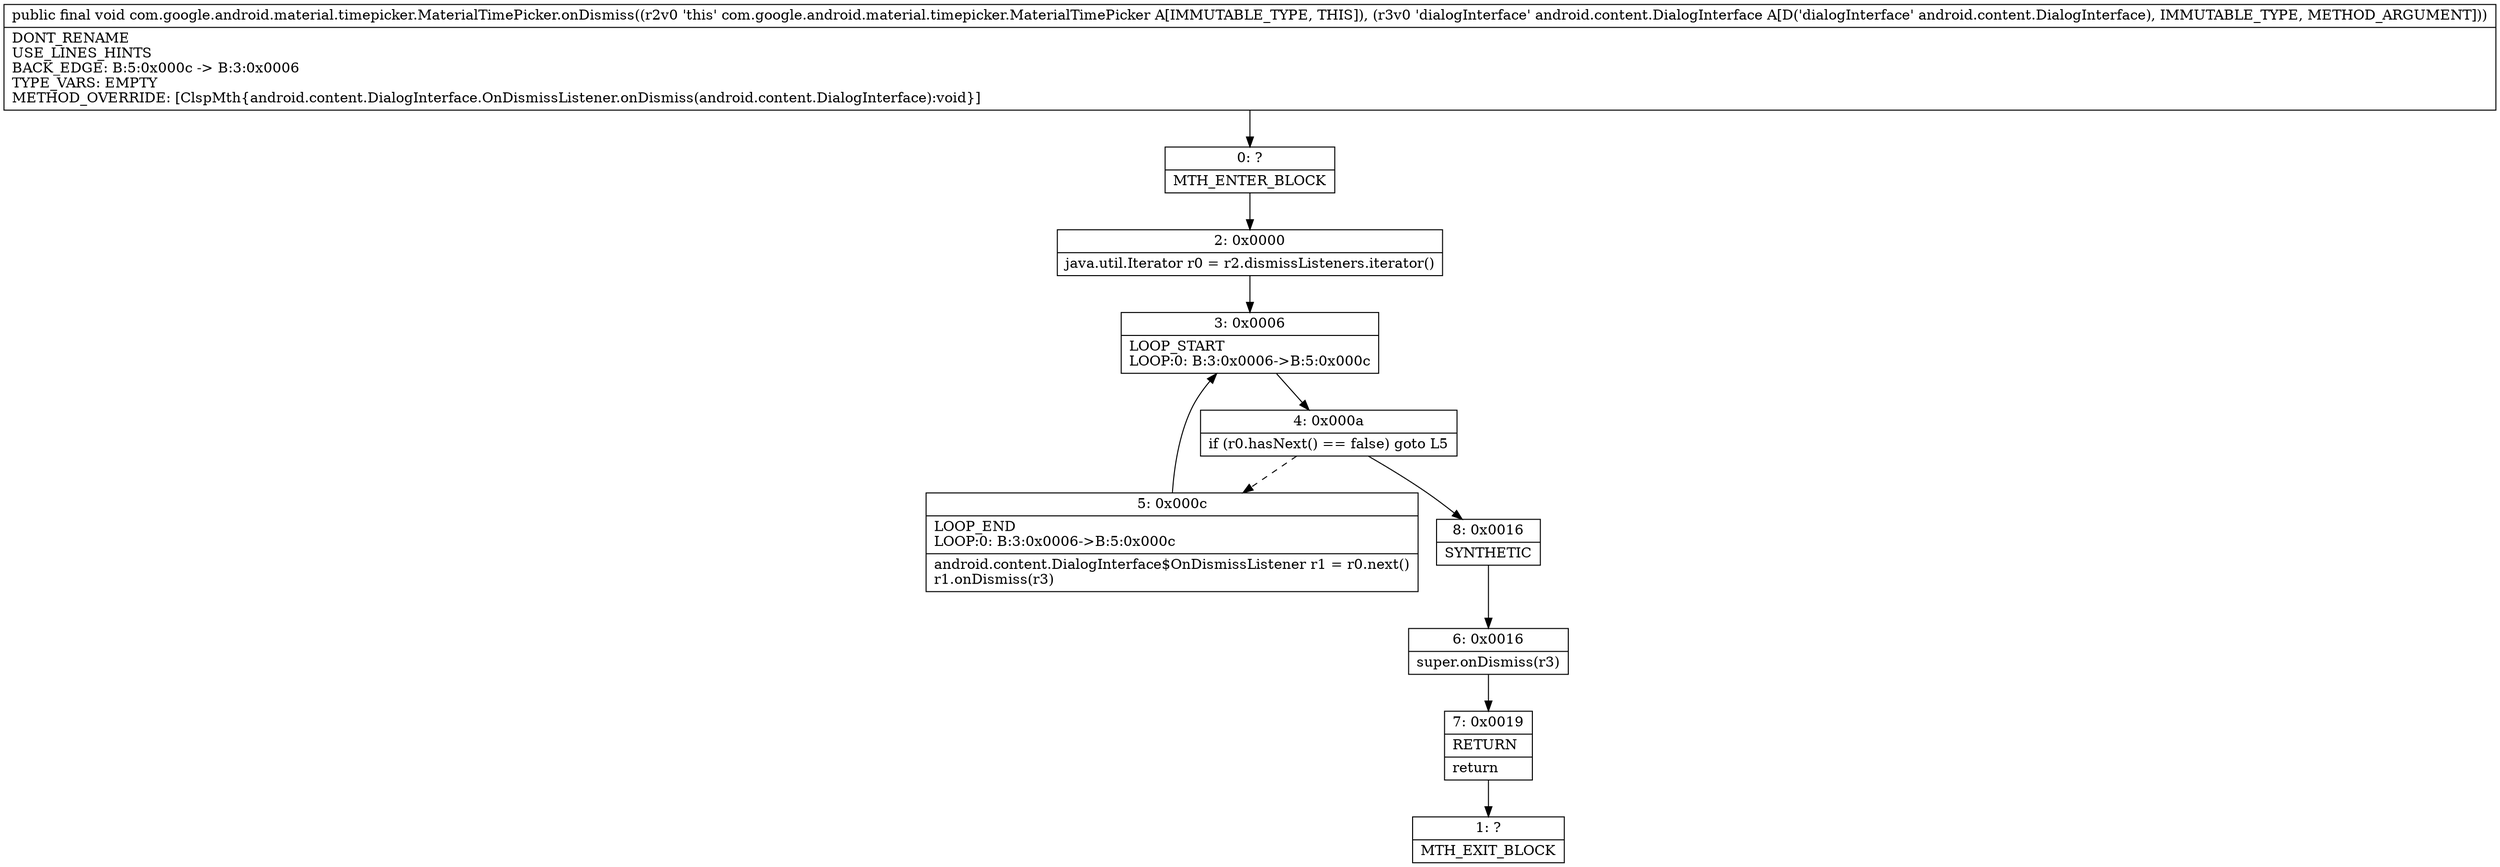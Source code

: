 digraph "CFG forcom.google.android.material.timepicker.MaterialTimePicker.onDismiss(Landroid\/content\/DialogInterface;)V" {
Node_0 [shape=record,label="{0\:\ ?|MTH_ENTER_BLOCK\l}"];
Node_2 [shape=record,label="{2\:\ 0x0000|java.util.Iterator r0 = r2.dismissListeners.iterator()\l}"];
Node_3 [shape=record,label="{3\:\ 0x0006|LOOP_START\lLOOP:0: B:3:0x0006\-\>B:5:0x000c\l}"];
Node_4 [shape=record,label="{4\:\ 0x000a|if (r0.hasNext() == false) goto L5\l}"];
Node_5 [shape=record,label="{5\:\ 0x000c|LOOP_END\lLOOP:0: B:3:0x0006\-\>B:5:0x000c\l|android.content.DialogInterface$OnDismissListener r1 = r0.next()\lr1.onDismiss(r3)\l}"];
Node_8 [shape=record,label="{8\:\ 0x0016|SYNTHETIC\l}"];
Node_6 [shape=record,label="{6\:\ 0x0016|super.onDismiss(r3)\l}"];
Node_7 [shape=record,label="{7\:\ 0x0019|RETURN\l|return\l}"];
Node_1 [shape=record,label="{1\:\ ?|MTH_EXIT_BLOCK\l}"];
MethodNode[shape=record,label="{public final void com.google.android.material.timepicker.MaterialTimePicker.onDismiss((r2v0 'this' com.google.android.material.timepicker.MaterialTimePicker A[IMMUTABLE_TYPE, THIS]), (r3v0 'dialogInterface' android.content.DialogInterface A[D('dialogInterface' android.content.DialogInterface), IMMUTABLE_TYPE, METHOD_ARGUMENT]))  | DONT_RENAME\lUSE_LINES_HINTS\lBACK_EDGE: B:5:0x000c \-\> B:3:0x0006\lTYPE_VARS: EMPTY\lMETHOD_OVERRIDE: [ClspMth\{android.content.DialogInterface.OnDismissListener.onDismiss(android.content.DialogInterface):void\}]\l}"];
MethodNode -> Node_0;Node_0 -> Node_2;
Node_2 -> Node_3;
Node_3 -> Node_4;
Node_4 -> Node_5[style=dashed];
Node_4 -> Node_8;
Node_5 -> Node_3;
Node_8 -> Node_6;
Node_6 -> Node_7;
Node_7 -> Node_1;
}

